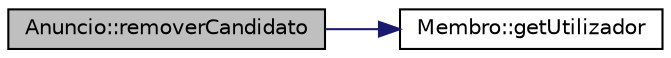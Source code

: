 digraph "Anuncio::removerCandidato"
{
  edge [fontname="Helvetica",fontsize="10",labelfontname="Helvetica",labelfontsize="10"];
  node [fontname="Helvetica",fontsize="10",shape=record];
  rankdir="LR";
  Node1 [label="Anuncio::removerCandidato",height=0.2,width=0.4,color="black", fillcolor="grey75", style="filled", fontcolor="black"];
  Node1 -> Node2 [color="midnightblue",fontsize="10",style="solid",fontname="Helvetica"];
  Node2 [label="Membro::getUtilizador",height=0.2,width=0.4,color="black", fillcolor="white", style="filled",URL="$class_membro.html#ae124b54c2b8572e531c873788263222d"];
}
